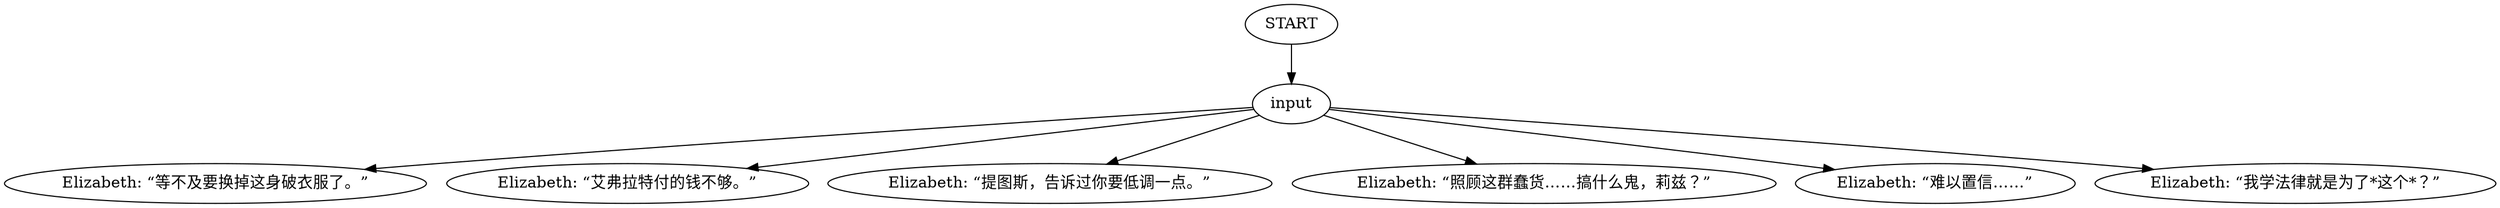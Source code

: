 # WHIRLING F1 / FIXER barks
# Elizabeth barks:
# ==================================================
digraph G {
	  0 [label="START"];
	  1 [label="input"];
	  2 [label="Elizabeth: “等不及要换掉这身破衣服了。”"];
	  3 [label="Elizabeth: “艾弗拉特付的钱不够。”"];
	  4 [label="Elizabeth: “提图斯，告诉过你要低调一点。”"];
	  5 [label="Elizabeth: “照顾这群蠢货……搞什么鬼，莉兹？”"];
	  7 [label="Elizabeth: “难以置信……”"];
	  8 [label="Elizabeth: “我学法律就是为了*这个*？”"];
	  0 -> 1
	  1 -> 2
	  1 -> 3
	  1 -> 4
	  1 -> 5
	  1 -> 7
	  1 -> 8
}


